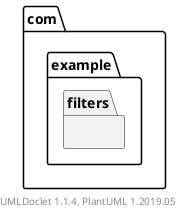 @startuml

    namespace com.example.filters {

    }


    center footer UMLDoclet 1.1.4, PlantUML 1.2019.05
@enduml
